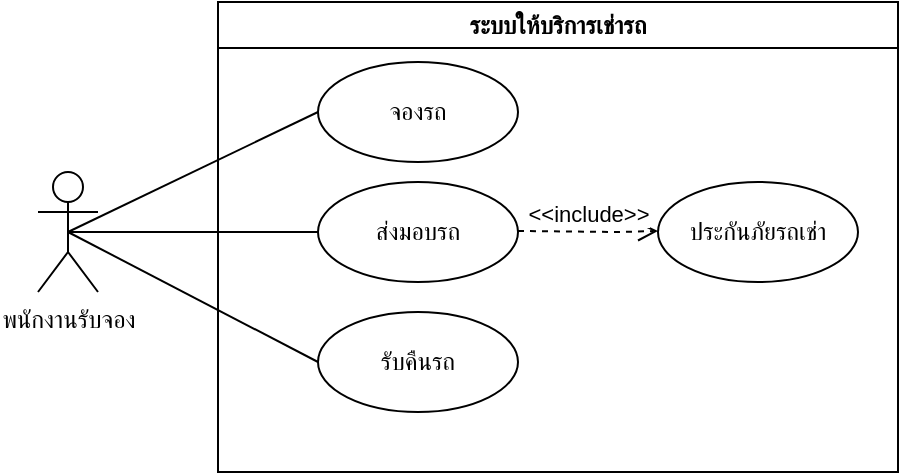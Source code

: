 <mxfile version="24.7.7">
  <diagram name="หน้า-1" id="R-3iYolLFYjITiO-tWZA">
    <mxGraphModel dx="1434" dy="818" grid="1" gridSize="10" guides="1" tooltips="1" connect="1" arrows="1" fold="1" page="1" pageScale="1" pageWidth="827" pageHeight="1169" math="0" shadow="0">
      <root>
        <mxCell id="0" />
        <mxCell id="1" parent="0" />
        <mxCell id="jALa5aV9jUNKfT0RSYsS-1" value="ระบบให้บริการเช่ารถ" style="swimlane;whiteSpace=wrap;html=1;" vertex="1" parent="1">
          <mxGeometry x="190" y="305" width="340" height="235" as="geometry" />
        </mxCell>
        <mxCell id="jALa5aV9jUNKfT0RSYsS-6" value="จองรถ" style="ellipse;whiteSpace=wrap;html=1;" vertex="1" parent="jALa5aV9jUNKfT0RSYsS-1">
          <mxGeometry x="50" y="30" width="100" height="50" as="geometry" />
        </mxCell>
        <mxCell id="jALa5aV9jUNKfT0RSYsS-8" value="ส่งมอบรถ" style="ellipse;whiteSpace=wrap;html=1;" vertex="1" parent="jALa5aV9jUNKfT0RSYsS-1">
          <mxGeometry x="50" y="90" width="100" height="50" as="geometry" />
        </mxCell>
        <mxCell id="jALa5aV9jUNKfT0RSYsS-10" value="&amp;lt;&amp;lt;include&amp;gt;&amp;gt;" style="html=1;verticalAlign=bottom;endArrow=open;dashed=1;endSize=8;curved=0;rounded=0;" edge="1" parent="jALa5aV9jUNKfT0RSYsS-1">
          <mxGeometry relative="1" as="geometry">
            <mxPoint x="150" y="114.5" as="sourcePoint" />
            <mxPoint x="220" y="114.5" as="targetPoint" />
            <Array as="points">
              <mxPoint x="200" y="115" />
            </Array>
          </mxGeometry>
        </mxCell>
        <mxCell id="jALa5aV9jUNKfT0RSYsS-11" value="ประกันภัยรถเช่า" style="ellipse;whiteSpace=wrap;html=1;" vertex="1" parent="jALa5aV9jUNKfT0RSYsS-1">
          <mxGeometry x="220" y="90" width="100" height="50" as="geometry" />
        </mxCell>
        <mxCell id="jALa5aV9jUNKfT0RSYsS-12" value="รับคืนรถ" style="ellipse;whiteSpace=wrap;html=1;" vertex="1" parent="jALa5aV9jUNKfT0RSYsS-1">
          <mxGeometry x="50" y="155" width="100" height="50" as="geometry" />
        </mxCell>
        <mxCell id="jALa5aV9jUNKfT0RSYsS-2" value="พนักงานรับจอง" style="shape=umlActor;verticalLabelPosition=bottom;verticalAlign=top;html=1;outlineConnect=0;" vertex="1" parent="1">
          <mxGeometry x="100" y="390" width="30" height="60" as="geometry" />
        </mxCell>
        <mxCell id="jALa5aV9jUNKfT0RSYsS-7" value="" style="endArrow=none;html=1;rounded=0;entryX=0.5;entryY=0.5;entryDx=0;entryDy=0;entryPerimeter=0;exitX=0;exitY=0.5;exitDx=0;exitDy=0;" edge="1" parent="1" source="jALa5aV9jUNKfT0RSYsS-6" target="jALa5aV9jUNKfT0RSYsS-2">
          <mxGeometry width="50" height="50" relative="1" as="geometry">
            <mxPoint x="260" y="450" as="sourcePoint" />
            <mxPoint x="310" y="400" as="targetPoint" />
          </mxGeometry>
        </mxCell>
        <mxCell id="jALa5aV9jUNKfT0RSYsS-9" value="" style="endArrow=none;html=1;rounded=0;entryX=0.5;entryY=0.5;entryDx=0;entryDy=0;entryPerimeter=0;exitX=0;exitY=0.5;exitDx=0;exitDy=0;" edge="1" parent="1" source="jALa5aV9jUNKfT0RSYsS-8" target="jALa5aV9jUNKfT0RSYsS-2">
          <mxGeometry width="50" height="50" relative="1" as="geometry">
            <mxPoint x="250" y="385" as="sourcePoint" />
            <mxPoint x="125" y="430" as="targetPoint" />
          </mxGeometry>
        </mxCell>
        <mxCell id="jALa5aV9jUNKfT0RSYsS-13" value="" style="endArrow=none;html=1;rounded=0;entryX=0.5;entryY=0.5;entryDx=0;entryDy=0;entryPerimeter=0;exitX=0;exitY=0.5;exitDx=0;exitDy=0;" edge="1" parent="1" source="jALa5aV9jUNKfT0RSYsS-12" target="jALa5aV9jUNKfT0RSYsS-2">
          <mxGeometry width="50" height="50" relative="1" as="geometry">
            <mxPoint x="250" y="370" as="sourcePoint" />
            <mxPoint x="125" y="430" as="targetPoint" />
          </mxGeometry>
        </mxCell>
      </root>
    </mxGraphModel>
  </diagram>
</mxfile>
